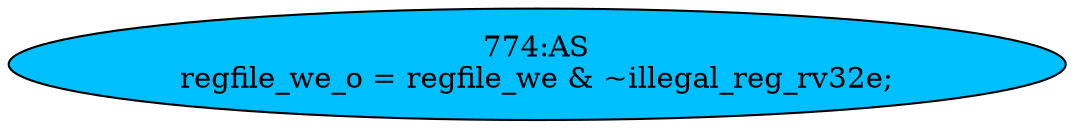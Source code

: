 strict digraph "" {
	node [label="\N"];
	"774:AS"	 [ast="<pyverilog.vparser.ast.Assign object at 0x7f2237101f50>",
		def_var="['regfile_we_o']",
		fillcolor=deepskyblue,
		label="774:AS
regfile_we_o = regfile_we & ~illegal_reg_rv32e;",
		statements="[]",
		style=filled,
		typ=Assign,
		use_var="['regfile_we', 'illegal_reg_rv32e']"];
}
